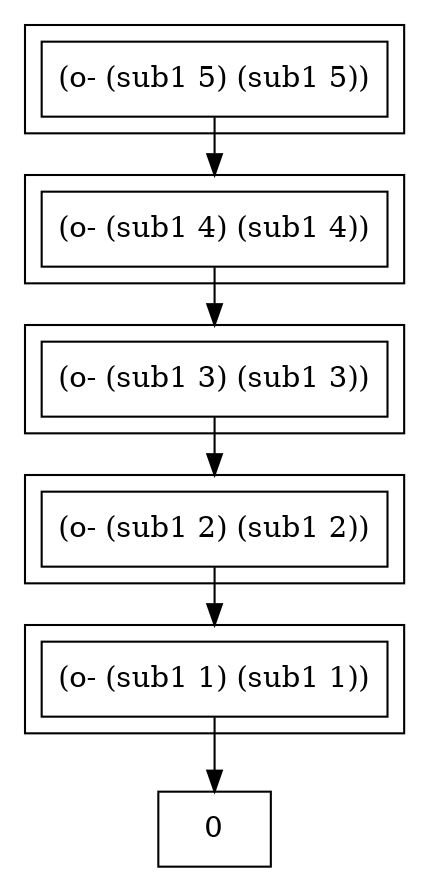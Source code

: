 digraph G {
compound = true;
subgraph cluster1 {
label = "";
cluster11 [ shape = box, label = "(o- (sub1 5) (sub1 5))" ];
}
subgraph cluster2 {
label = "";
cluster21 [ shape = box, label = "(o- (sub1 4) (sub1 4))" ];
}
subgraph cluster3 {
label = "";
cluster31 [ shape = box, label = "(o- (sub1 3) (sub1 3))" ];
}
subgraph cluster4 {
label = "";
cluster41 [ shape = box, label = "(o- (sub1 2) (sub1 2))" ];
}
subgraph cluster5 {
label = "";
cluster51 [ shape = box, label = "(o- (sub1 1) (sub1 1))" ];
}
finalval [shape = box, label = "0"];
cluster11 -> cluster21 [lhead=cluster2];
cluster21 -> cluster31 [lhead=cluster3];
cluster31 -> cluster41 [lhead=cluster4];
cluster41 -> cluster51 [lhead=cluster5];
cluster51 -> finalval;
}
